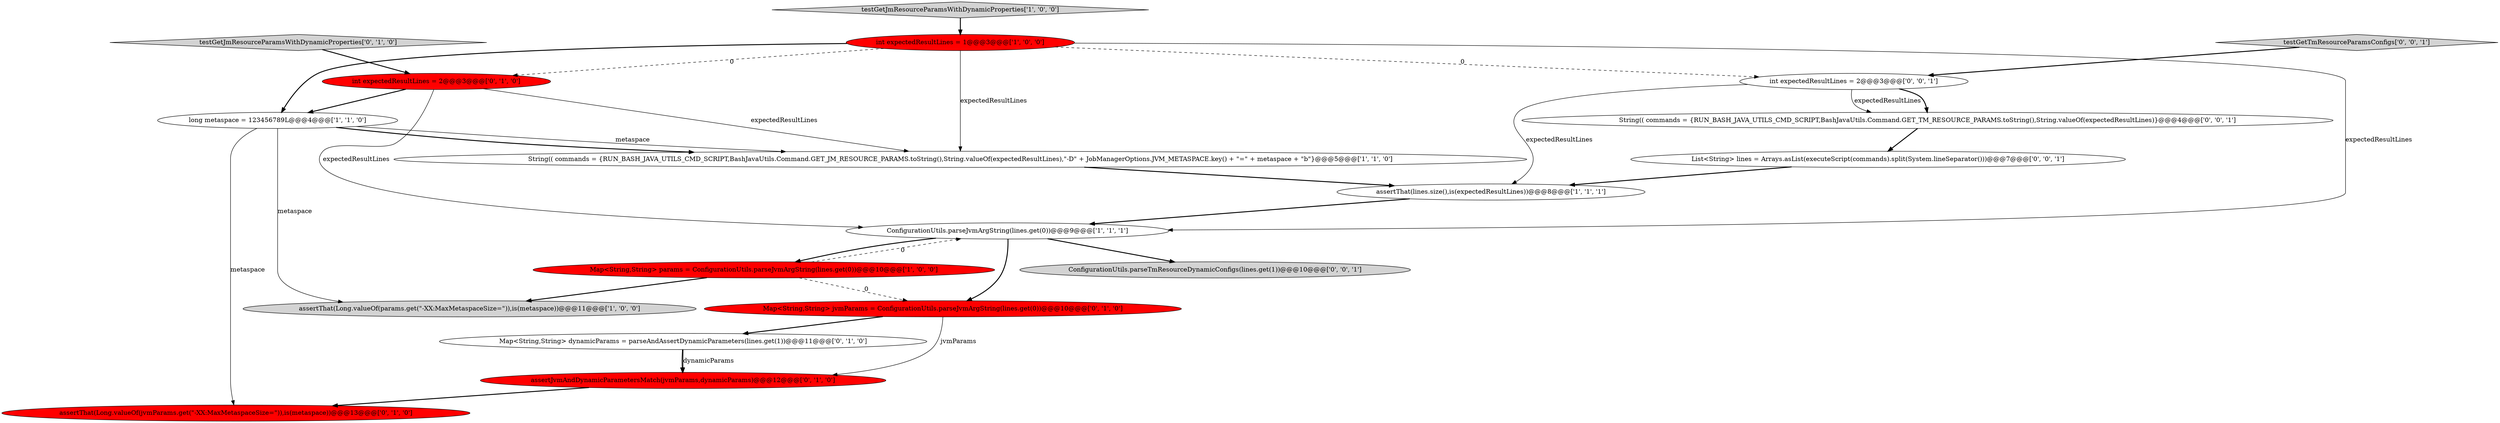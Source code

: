 digraph {
18 [style = filled, label = "ConfigurationUtils.parseTmResourceDynamicConfigs(lines.get(1))@@@10@@@['0', '0', '1']", fillcolor = lightgray, shape = ellipse image = "AAA0AAABBB3BBB"];
7 [style = filled, label = "testGetJmResourceParamsWithDynamicProperties['1', '0', '0']", fillcolor = lightgray, shape = diamond image = "AAA0AAABBB1BBB"];
15 [style = filled, label = "testGetTmResourceParamsConfigs['0', '0', '1']", fillcolor = lightgray, shape = diamond image = "AAA0AAABBB3BBB"];
8 [style = filled, label = "Map<String,String> dynamicParams = parseAndAssertDynamicParameters(lines.get(1))@@@11@@@['0', '1', '0']", fillcolor = white, shape = ellipse image = "AAA0AAABBB2BBB"];
13 [style = filled, label = "Map<String,String> jvmParams = ConfigurationUtils.parseJvmArgString(lines.get(0))@@@10@@@['0', '1', '0']", fillcolor = red, shape = ellipse image = "AAA1AAABBB2BBB"];
4 [style = filled, label = "ConfigurationUtils.parseJvmArgString(lines.get(0))@@@9@@@['1', '1', '1']", fillcolor = white, shape = ellipse image = "AAA0AAABBB1BBB"];
10 [style = filled, label = "assertJvmAndDynamicParametersMatch(jvmParams,dynamicParams)@@@12@@@['0', '1', '0']", fillcolor = red, shape = ellipse image = "AAA1AAABBB2BBB"];
12 [style = filled, label = "testGetJmResourceParamsWithDynamicProperties['0', '1', '0']", fillcolor = lightgray, shape = diamond image = "AAA0AAABBB2BBB"];
16 [style = filled, label = "String(( commands = {RUN_BASH_JAVA_UTILS_CMD_SCRIPT,BashJavaUtils.Command.GET_TM_RESOURCE_PARAMS.toString(),String.valueOf(expectedResultLines)}@@@4@@@['0', '0', '1']", fillcolor = white, shape = ellipse image = "AAA0AAABBB3BBB"];
5 [style = filled, label = "Map<String,String> params = ConfigurationUtils.parseJvmArgString(lines.get(0))@@@10@@@['1', '0', '0']", fillcolor = red, shape = ellipse image = "AAA1AAABBB1BBB"];
6 [style = filled, label = "String(( commands = {RUN_BASH_JAVA_UTILS_CMD_SCRIPT,BashJavaUtils.Command.GET_JM_RESOURCE_PARAMS.toString(),String.valueOf(expectedResultLines),\"-D\" + JobManagerOptions.JVM_METASPACE.key() + \"=\" + metaspace + \"b\"}@@@5@@@['1', '1', '0']", fillcolor = white, shape = ellipse image = "AAA0AAABBB1BBB"];
9 [style = filled, label = "assertThat(Long.valueOf(jvmParams.get(\"-XX:MaxMetaspaceSize=\")),is(metaspace))@@@13@@@['0', '1', '0']", fillcolor = red, shape = ellipse image = "AAA1AAABBB2BBB"];
17 [style = filled, label = "int expectedResultLines = 2@@@3@@@['0', '0', '1']", fillcolor = white, shape = ellipse image = "AAA0AAABBB3BBB"];
11 [style = filled, label = "int expectedResultLines = 2@@@3@@@['0', '1', '0']", fillcolor = red, shape = ellipse image = "AAA1AAABBB2BBB"];
2 [style = filled, label = "assertThat(lines.size(),is(expectedResultLines))@@@8@@@['1', '1', '1']", fillcolor = white, shape = ellipse image = "AAA0AAABBB1BBB"];
3 [style = filled, label = "long metaspace = 123456789L@@@4@@@['1', '1', '0']", fillcolor = white, shape = ellipse image = "AAA0AAABBB1BBB"];
14 [style = filled, label = "List<String> lines = Arrays.asList(executeScript(commands).split(System.lineSeparator()))@@@7@@@['0', '0', '1']", fillcolor = white, shape = ellipse image = "AAA0AAABBB3BBB"];
1 [style = filled, label = "assertThat(Long.valueOf(params.get(\"-XX:MaxMetaspaceSize=\")),is(metaspace))@@@11@@@['1', '0', '0']", fillcolor = lightgray, shape = ellipse image = "AAA0AAABBB1BBB"];
0 [style = filled, label = "int expectedResultLines = 1@@@3@@@['1', '0', '0']", fillcolor = red, shape = ellipse image = "AAA1AAABBB1BBB"];
5->13 [style = dashed, label="0"];
0->3 [style = bold, label=""];
8->10 [style = bold, label=""];
3->9 [style = solid, label="metaspace"];
13->10 [style = solid, label="jvmParams"];
3->6 [style = solid, label="metaspace"];
0->6 [style = solid, label="expectedResultLines"];
0->4 [style = solid, label="expectedResultLines"];
17->16 [style = solid, label="expectedResultLines"];
4->13 [style = bold, label=""];
12->11 [style = bold, label=""];
3->6 [style = bold, label=""];
7->0 [style = bold, label=""];
4->18 [style = bold, label=""];
0->11 [style = dashed, label="0"];
2->4 [style = bold, label=""];
0->17 [style = dashed, label="0"];
5->4 [style = dashed, label="0"];
6->2 [style = bold, label=""];
5->1 [style = bold, label=""];
15->17 [style = bold, label=""];
3->1 [style = solid, label="metaspace"];
11->3 [style = bold, label=""];
11->4 [style = solid, label="expectedResultLines"];
17->2 [style = solid, label="expectedResultLines"];
16->14 [style = bold, label=""];
11->6 [style = solid, label="expectedResultLines"];
10->9 [style = bold, label=""];
14->2 [style = bold, label=""];
13->8 [style = bold, label=""];
4->5 [style = bold, label=""];
8->10 [style = solid, label="dynamicParams"];
17->16 [style = bold, label=""];
}
